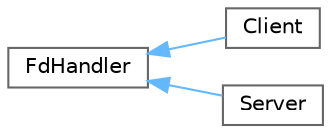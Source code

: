 digraph "Graphical Class Hierarchy"
{
 // LATEX_PDF_SIZE
  bgcolor="transparent";
  edge [fontname=Helvetica,fontsize=10,labelfontname=Helvetica,labelfontsize=10];
  node [fontname=Helvetica,fontsize=10,shape=box,height=0.2,width=0.4];
  rankdir="LR";
  Node0 [id="Node000000",label="FdHandler",height=0.2,width=0.4,color="grey40", fillcolor="white", style="filled",URL="$class_fd_handler.html",tooltip="Абстрактный класс для обработки дескрипторов."];
  Node0 -> Node1 [id="edge1_Node000000_Node000001",dir="back",color="steelblue1",style="solid",tooltip=" "];
  Node1 [id="Node000001",label="Client",height=0.2,width=0.4,color="grey40", fillcolor="white", style="filled",URL="$class_client.html",tooltip="Класс для управления клиентом."];
  Node0 -> Node2 [id="edge2_Node000000_Node000002",dir="back",color="steelblue1",style="solid",tooltip=" "];
  Node2 [id="Node000002",label="Server",height=0.2,width=0.4,color="grey40", fillcolor="white", style="filled",URL="$class_server.html",tooltip="Класс для управления сервером."];
}
